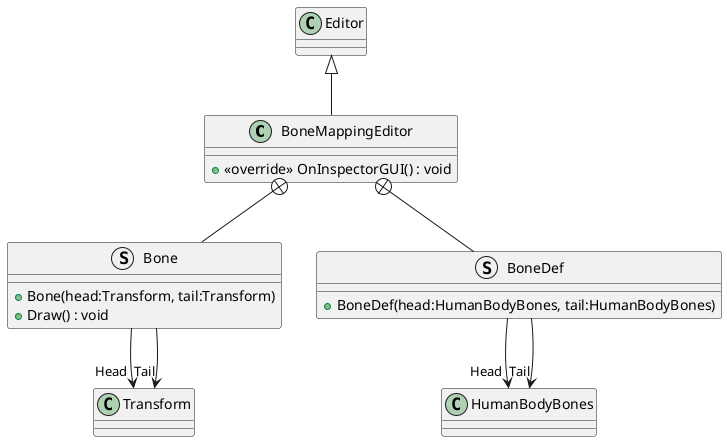 @startuml
class BoneMappingEditor {
    + <<override>> OnInspectorGUI() : void
}
struct Bone {
    + Bone(head:Transform, tail:Transform)
    + Draw() : void
}
struct BoneDef {
    + BoneDef(head:HumanBodyBones, tail:HumanBodyBones)
}
Editor <|-- BoneMappingEditor
BoneMappingEditor +-- Bone
Bone --> "Head" Transform
Bone --> "Tail" Transform
BoneMappingEditor +-- BoneDef
BoneDef --> "Head" HumanBodyBones
BoneDef --> "Tail" HumanBodyBones
@enduml
